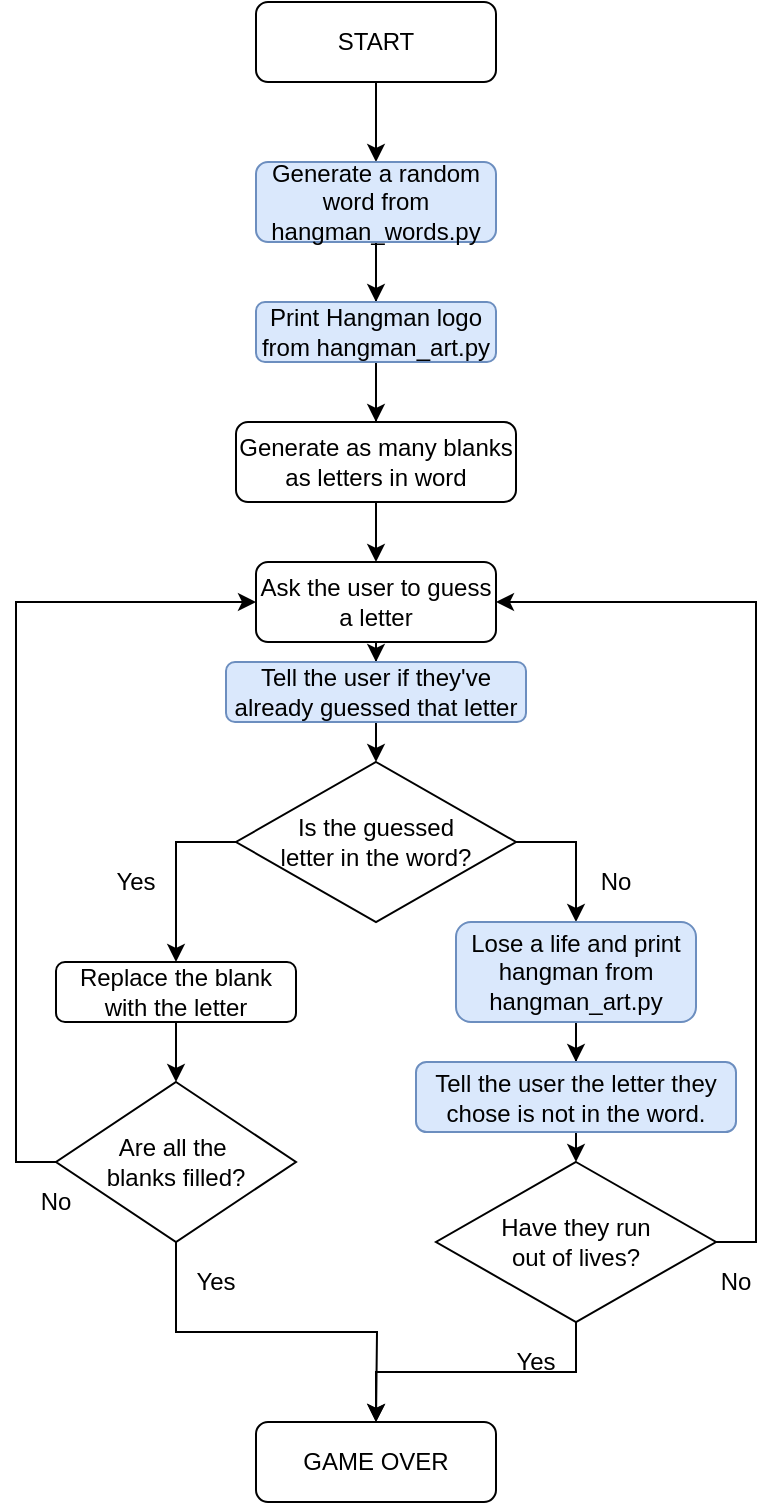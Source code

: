 <mxfile version="26.2.14">
  <diagram id="f5FDMOICUlf9a5CJlVtN" name="Page-1">
    <mxGraphModel dx="946" dy="680" grid="1" gridSize="10" guides="1" tooltips="1" connect="1" arrows="1" fold="1" page="1" pageScale="1" pageWidth="827" pageHeight="1169" math="0" shadow="0">
      <root>
        <mxCell id="WIyWlLk6GJQsqaUBKTNV-0" />
        <mxCell id="WIyWlLk6GJQsqaUBKTNV-1" parent="WIyWlLk6GJQsqaUBKTNV-0" />
        <mxCell id="e2nm6ajvkPtvvSgsB1xy-1" value="" style="edgeStyle=orthogonalEdgeStyle;rounded=0;orthogonalLoop=1;jettySize=auto;html=1;" parent="WIyWlLk6GJQsqaUBKTNV-1" source="WIyWlLk6GJQsqaUBKTNV-3" target="e2nm6ajvkPtvvSgsB1xy-0" edge="1">
          <mxGeometry relative="1" as="geometry" />
        </mxCell>
        <mxCell id="WIyWlLk6GJQsqaUBKTNV-3" value="START" style="rounded=1;whiteSpace=wrap;html=1;fontSize=12;glass=0;strokeWidth=1;shadow=0;" parent="WIyWlLk6GJQsqaUBKTNV-1" vertex="1">
          <mxGeometry x="160" y="30" width="120" height="40" as="geometry" />
        </mxCell>
        <mxCell id="e2nm6ajvkPtvvSgsB1xy-3" value="" style="edgeStyle=orthogonalEdgeStyle;rounded=0;orthogonalLoop=1;jettySize=auto;html=1;" parent="WIyWlLk6GJQsqaUBKTNV-1" source="e2nm6ajvkPtvvSgsB1xy-0" target="e2nm6ajvkPtvvSgsB1xy-2" edge="1">
          <mxGeometry relative="1" as="geometry" />
        </mxCell>
        <mxCell id="e2nm6ajvkPtvvSgsB1xy-13" value="" style="edgeStyle=orthogonalEdgeStyle;rounded=0;orthogonalLoop=1;jettySize=auto;html=1;" parent="WIyWlLk6GJQsqaUBKTNV-1" source="e2nm6ajvkPtvvSgsB1xy-0" target="e2nm6ajvkPtvvSgsB1xy-12" edge="1">
          <mxGeometry relative="1" as="geometry" />
        </mxCell>
        <mxCell id="Q2JohMvBMohQAuI83RVx-1" style="edgeStyle=orthogonalEdgeStyle;rounded=0;orthogonalLoop=1;jettySize=auto;html=1;exitX=0.5;exitY=1;exitDx=0;exitDy=0;entryX=0.5;entryY=0;entryDx=0;entryDy=0;" parent="WIyWlLk6GJQsqaUBKTNV-1" source="e2nm6ajvkPtvvSgsB1xy-0" target="Q2JohMvBMohQAuI83RVx-0" edge="1">
          <mxGeometry relative="1" as="geometry">
            <mxPoint x="220" y="170" as="targetPoint" />
          </mxGeometry>
        </mxCell>
        <mxCell id="e2nm6ajvkPtvvSgsB1xy-0" value="Generate a random word from hangman_words.py" style="rounded=1;whiteSpace=wrap;html=1;fontSize=12;glass=0;strokeWidth=1;shadow=0;fillColor=#dae8fc;strokeColor=#6c8ebf;" parent="WIyWlLk6GJQsqaUBKTNV-1" vertex="1">
          <mxGeometry x="160" y="110" width="120" height="40" as="geometry" />
        </mxCell>
        <mxCell id="e2nm6ajvkPtvvSgsB1xy-12" value="Generate as many blanks as letters in word" style="rounded=1;whiteSpace=wrap;html=1;fontSize=12;glass=0;strokeWidth=1;shadow=0;" parent="WIyWlLk6GJQsqaUBKTNV-1" vertex="1">
          <mxGeometry x="150" y="240" width="140" height="40" as="geometry" />
        </mxCell>
        <mxCell id="e2nm6ajvkPtvvSgsB1xy-5" value="" style="edgeStyle=orthogonalEdgeStyle;rounded=0;orthogonalLoop=1;jettySize=auto;html=1;entryX=0.5;entryY=0;entryDx=0;entryDy=0;" parent="WIyWlLk6GJQsqaUBKTNV-1" source="e2nm6ajvkPtvvSgsB1xy-2" target="e2nm6ajvkPtvvSgsB1xy-6" edge="1">
          <mxGeometry relative="1" as="geometry">
            <mxPoint x="220" y="430" as="targetPoint" />
          </mxGeometry>
        </mxCell>
        <mxCell id="Q2JohMvBMohQAuI83RVx-3" style="edgeStyle=orthogonalEdgeStyle;rounded=0;orthogonalLoop=1;jettySize=auto;html=1;exitX=0.5;exitY=1;exitDx=0;exitDy=0;" parent="WIyWlLk6GJQsqaUBKTNV-1" source="e2nm6ajvkPtvvSgsB1xy-2" edge="1">
          <mxGeometry relative="1" as="geometry">
            <mxPoint x="220" y="360" as="targetPoint" />
          </mxGeometry>
        </mxCell>
        <mxCell id="e2nm6ajvkPtvvSgsB1xy-2" value="Ask the user to guess a letter" style="rounded=1;whiteSpace=wrap;html=1;fontSize=12;glass=0;strokeWidth=1;shadow=0;" parent="WIyWlLk6GJQsqaUBKTNV-1" vertex="1">
          <mxGeometry x="160" y="310" width="120" height="40" as="geometry" />
        </mxCell>
        <mxCell id="e2nm6ajvkPtvvSgsB1xy-8" value="" style="edgeStyle=orthogonalEdgeStyle;rounded=0;orthogonalLoop=1;jettySize=auto;html=1;entryX=0.5;entryY=0;entryDx=0;entryDy=0;" parent="WIyWlLk6GJQsqaUBKTNV-1" source="e2nm6ajvkPtvvSgsB1xy-6" target="e2nm6ajvkPtvvSgsB1xy-9" edge="1">
          <mxGeometry relative="1" as="geometry">
            <mxPoint x="220" y="550" as="targetPoint" />
            <Array as="points">
              <mxPoint x="120" y="450" />
            </Array>
          </mxGeometry>
        </mxCell>
        <mxCell id="e2nm6ajvkPtvvSgsB1xy-18" style="edgeStyle=orthogonalEdgeStyle;rounded=0;orthogonalLoop=1;jettySize=auto;html=1;exitX=1;exitY=0.5;exitDx=0;exitDy=0;entryX=0.5;entryY=0;entryDx=0;entryDy=0;" parent="WIyWlLk6GJQsqaUBKTNV-1" source="e2nm6ajvkPtvvSgsB1xy-6" target="e2nm6ajvkPtvvSgsB1xy-17" edge="1">
          <mxGeometry relative="1" as="geometry" />
        </mxCell>
        <mxCell id="e2nm6ajvkPtvvSgsB1xy-6" value="Is the guessed &lt;br&gt;letter in the word?" style="rhombus;whiteSpace=wrap;html=1;" parent="WIyWlLk6GJQsqaUBKTNV-1" vertex="1">
          <mxGeometry x="150" y="410" width="140" height="80" as="geometry" />
        </mxCell>
        <mxCell id="e2nm6ajvkPtvvSgsB1xy-25" style="edgeStyle=orthogonalEdgeStyle;rounded=0;orthogonalLoop=1;jettySize=auto;html=1;exitX=0.5;exitY=1;exitDx=0;exitDy=0;entryX=0.5;entryY=0;entryDx=0;entryDy=0;" parent="WIyWlLk6GJQsqaUBKTNV-1" source="e2nm6ajvkPtvvSgsB1xy-9" target="e2nm6ajvkPtvvSgsB1xy-24" edge="1">
          <mxGeometry relative="1" as="geometry" />
        </mxCell>
        <mxCell id="e2nm6ajvkPtvvSgsB1xy-9" value="Replace the blank with the letter" style="rounded=1;whiteSpace=wrap;html=1;" parent="WIyWlLk6GJQsqaUBKTNV-1" vertex="1">
          <mxGeometry x="60" y="510" width="120" height="30" as="geometry" />
        </mxCell>
        <mxCell id="e2nm6ajvkPtvvSgsB1xy-15" value="Yes" style="text;html=1;strokeColor=none;fillColor=none;align=center;verticalAlign=middle;whiteSpace=wrap;rounded=0;" parent="WIyWlLk6GJQsqaUBKTNV-1" vertex="1">
          <mxGeometry x="80" y="460" width="40" height="20" as="geometry" />
        </mxCell>
        <mxCell id="e2nm6ajvkPtvvSgsB1xy-21" style="edgeStyle=orthogonalEdgeStyle;rounded=0;orthogonalLoop=1;jettySize=auto;html=1;exitX=0.5;exitY=1;exitDx=0;exitDy=0;entryX=0.5;entryY=0;entryDx=0;entryDy=0;" parent="WIyWlLk6GJQsqaUBKTNV-1" source="e2nm6ajvkPtvvSgsB1xy-17" target="e2nm6ajvkPtvvSgsB1xy-20" edge="1">
          <mxGeometry relative="1" as="geometry" />
        </mxCell>
        <mxCell id="Q2JohMvBMohQAuI83RVx-6" style="edgeStyle=orthogonalEdgeStyle;rounded=0;orthogonalLoop=1;jettySize=auto;html=1;exitX=0.5;exitY=1;exitDx=0;exitDy=0;entryX=0.5;entryY=0;entryDx=0;entryDy=0;" parent="WIyWlLk6GJQsqaUBKTNV-1" source="e2nm6ajvkPtvvSgsB1xy-17" target="Q2JohMvBMohQAuI83RVx-4" edge="1">
          <mxGeometry relative="1" as="geometry" />
        </mxCell>
        <mxCell id="e2nm6ajvkPtvvSgsB1xy-17" value="Lose a life and print hangman from hangman_art.py" style="rounded=1;whiteSpace=wrap;html=1;fillColor=#dae8fc;strokeColor=#6c8ebf;" parent="WIyWlLk6GJQsqaUBKTNV-1" vertex="1">
          <mxGeometry x="260" y="490" width="120" height="50" as="geometry" />
        </mxCell>
        <mxCell id="e2nm6ajvkPtvvSgsB1xy-19" value="No" style="text;html=1;strokeColor=none;fillColor=none;align=center;verticalAlign=middle;whiteSpace=wrap;rounded=0;" parent="WIyWlLk6GJQsqaUBKTNV-1" vertex="1">
          <mxGeometry x="320" y="460" width="40" height="20" as="geometry" />
        </mxCell>
        <mxCell id="e2nm6ajvkPtvvSgsB1xy-23" style="edgeStyle=orthogonalEdgeStyle;rounded=0;orthogonalLoop=1;jettySize=auto;html=1;exitX=0.5;exitY=1;exitDx=0;exitDy=0;entryX=0.5;entryY=0;entryDx=0;entryDy=0;" parent="WIyWlLk6GJQsqaUBKTNV-1" source="e2nm6ajvkPtvvSgsB1xy-20" target="e2nm6ajvkPtvvSgsB1xy-22" edge="1">
          <mxGeometry relative="1" as="geometry" />
        </mxCell>
        <mxCell id="e2nm6ajvkPtvvSgsB1xy-32" style="edgeStyle=orthogonalEdgeStyle;rounded=0;orthogonalLoop=1;jettySize=auto;html=1;exitX=1;exitY=0.5;exitDx=0;exitDy=0;entryX=1;entryY=0.5;entryDx=0;entryDy=0;" parent="WIyWlLk6GJQsqaUBKTNV-1" source="e2nm6ajvkPtvvSgsB1xy-20" target="e2nm6ajvkPtvvSgsB1xy-2" edge="1">
          <mxGeometry relative="1" as="geometry" />
        </mxCell>
        <mxCell id="e2nm6ajvkPtvvSgsB1xy-20" value="Have they run &lt;br&gt;out of lives?" style="rhombus;whiteSpace=wrap;html=1;" parent="WIyWlLk6GJQsqaUBKTNV-1" vertex="1">
          <mxGeometry x="250" y="610" width="140" height="80" as="geometry" />
        </mxCell>
        <mxCell id="e2nm6ajvkPtvvSgsB1xy-22" value="GAME OVER" style="rounded=1;whiteSpace=wrap;html=1;" parent="WIyWlLk6GJQsqaUBKTNV-1" vertex="1">
          <mxGeometry x="160" y="740" width="120" height="40" as="geometry" />
        </mxCell>
        <mxCell id="e2nm6ajvkPtvvSgsB1xy-28" style="edgeStyle=orthogonalEdgeStyle;rounded=0;orthogonalLoop=1;jettySize=auto;html=1;exitX=0.5;exitY=1;exitDx=0;exitDy=0;" parent="WIyWlLk6GJQsqaUBKTNV-1" source="e2nm6ajvkPtvvSgsB1xy-24" edge="1">
          <mxGeometry relative="1" as="geometry">
            <mxPoint x="220" y="740" as="targetPoint" />
          </mxGeometry>
        </mxCell>
        <mxCell id="e2nm6ajvkPtvvSgsB1xy-31" style="edgeStyle=orthogonalEdgeStyle;rounded=0;orthogonalLoop=1;jettySize=auto;html=1;exitX=0;exitY=0.5;exitDx=0;exitDy=0;entryX=0;entryY=0.5;entryDx=0;entryDy=0;" parent="WIyWlLk6GJQsqaUBKTNV-1" source="e2nm6ajvkPtvvSgsB1xy-24" target="e2nm6ajvkPtvvSgsB1xy-2" edge="1">
          <mxGeometry relative="1" as="geometry" />
        </mxCell>
        <mxCell id="e2nm6ajvkPtvvSgsB1xy-24" value="Are all the&amp;nbsp;&lt;br&gt;blanks filled?" style="rhombus;whiteSpace=wrap;html=1;" parent="WIyWlLk6GJQsqaUBKTNV-1" vertex="1">
          <mxGeometry x="60" y="570" width="120" height="80" as="geometry" />
        </mxCell>
        <mxCell id="e2nm6ajvkPtvvSgsB1xy-29" value="Yes" style="text;html=1;strokeColor=none;fillColor=none;align=center;verticalAlign=middle;whiteSpace=wrap;rounded=0;" parent="WIyWlLk6GJQsqaUBKTNV-1" vertex="1">
          <mxGeometry x="120" y="660" width="40" height="20" as="geometry" />
        </mxCell>
        <mxCell id="e2nm6ajvkPtvvSgsB1xy-30" value="Yes" style="text;html=1;strokeColor=none;fillColor=none;align=center;verticalAlign=middle;whiteSpace=wrap;rounded=0;" parent="WIyWlLk6GJQsqaUBKTNV-1" vertex="1">
          <mxGeometry x="280" y="700" width="40" height="20" as="geometry" />
        </mxCell>
        <mxCell id="e2nm6ajvkPtvvSgsB1xy-33" value="No" style="text;html=1;strokeColor=none;fillColor=none;align=center;verticalAlign=middle;whiteSpace=wrap;rounded=0;" parent="WIyWlLk6GJQsqaUBKTNV-1" vertex="1">
          <mxGeometry x="380" y="660" width="40" height="20" as="geometry" />
        </mxCell>
        <mxCell id="e2nm6ajvkPtvvSgsB1xy-34" value="No" style="text;html=1;strokeColor=none;fillColor=none;align=center;verticalAlign=middle;whiteSpace=wrap;rounded=0;" parent="WIyWlLk6GJQsqaUBKTNV-1" vertex="1">
          <mxGeometry x="40" y="620" width="40" height="20" as="geometry" />
        </mxCell>
        <mxCell id="Q2JohMvBMohQAuI83RVx-0" value="Print Hangman logo from hangman_art.py" style="rounded=1;whiteSpace=wrap;html=1;fillColor=#dae8fc;strokeColor=#6c8ebf;" parent="WIyWlLk6GJQsqaUBKTNV-1" vertex="1">
          <mxGeometry x="160" y="180" width="120" height="30" as="geometry" />
        </mxCell>
        <mxCell id="Q2JohMvBMohQAuI83RVx-2" value="Tell the user if they&#39;ve already guessed that letter" style="rounded=1;whiteSpace=wrap;html=1;fillColor=#dae8fc;strokeColor=#6c8ebf;" parent="WIyWlLk6GJQsqaUBKTNV-1" vertex="1">
          <mxGeometry x="145" y="360" width="150" height="30" as="geometry" />
        </mxCell>
        <mxCell id="Q2JohMvBMohQAuI83RVx-4" value="Tell the user the letter they chose is not in the word." style="rounded=1;whiteSpace=wrap;html=1;fillColor=#dae8fc;strokeColor=#6c8ebf;" parent="WIyWlLk6GJQsqaUBKTNV-1" vertex="1">
          <mxGeometry x="240" y="560" width="160" height="35" as="geometry" />
        </mxCell>
      </root>
    </mxGraphModel>
  </diagram>
</mxfile>
